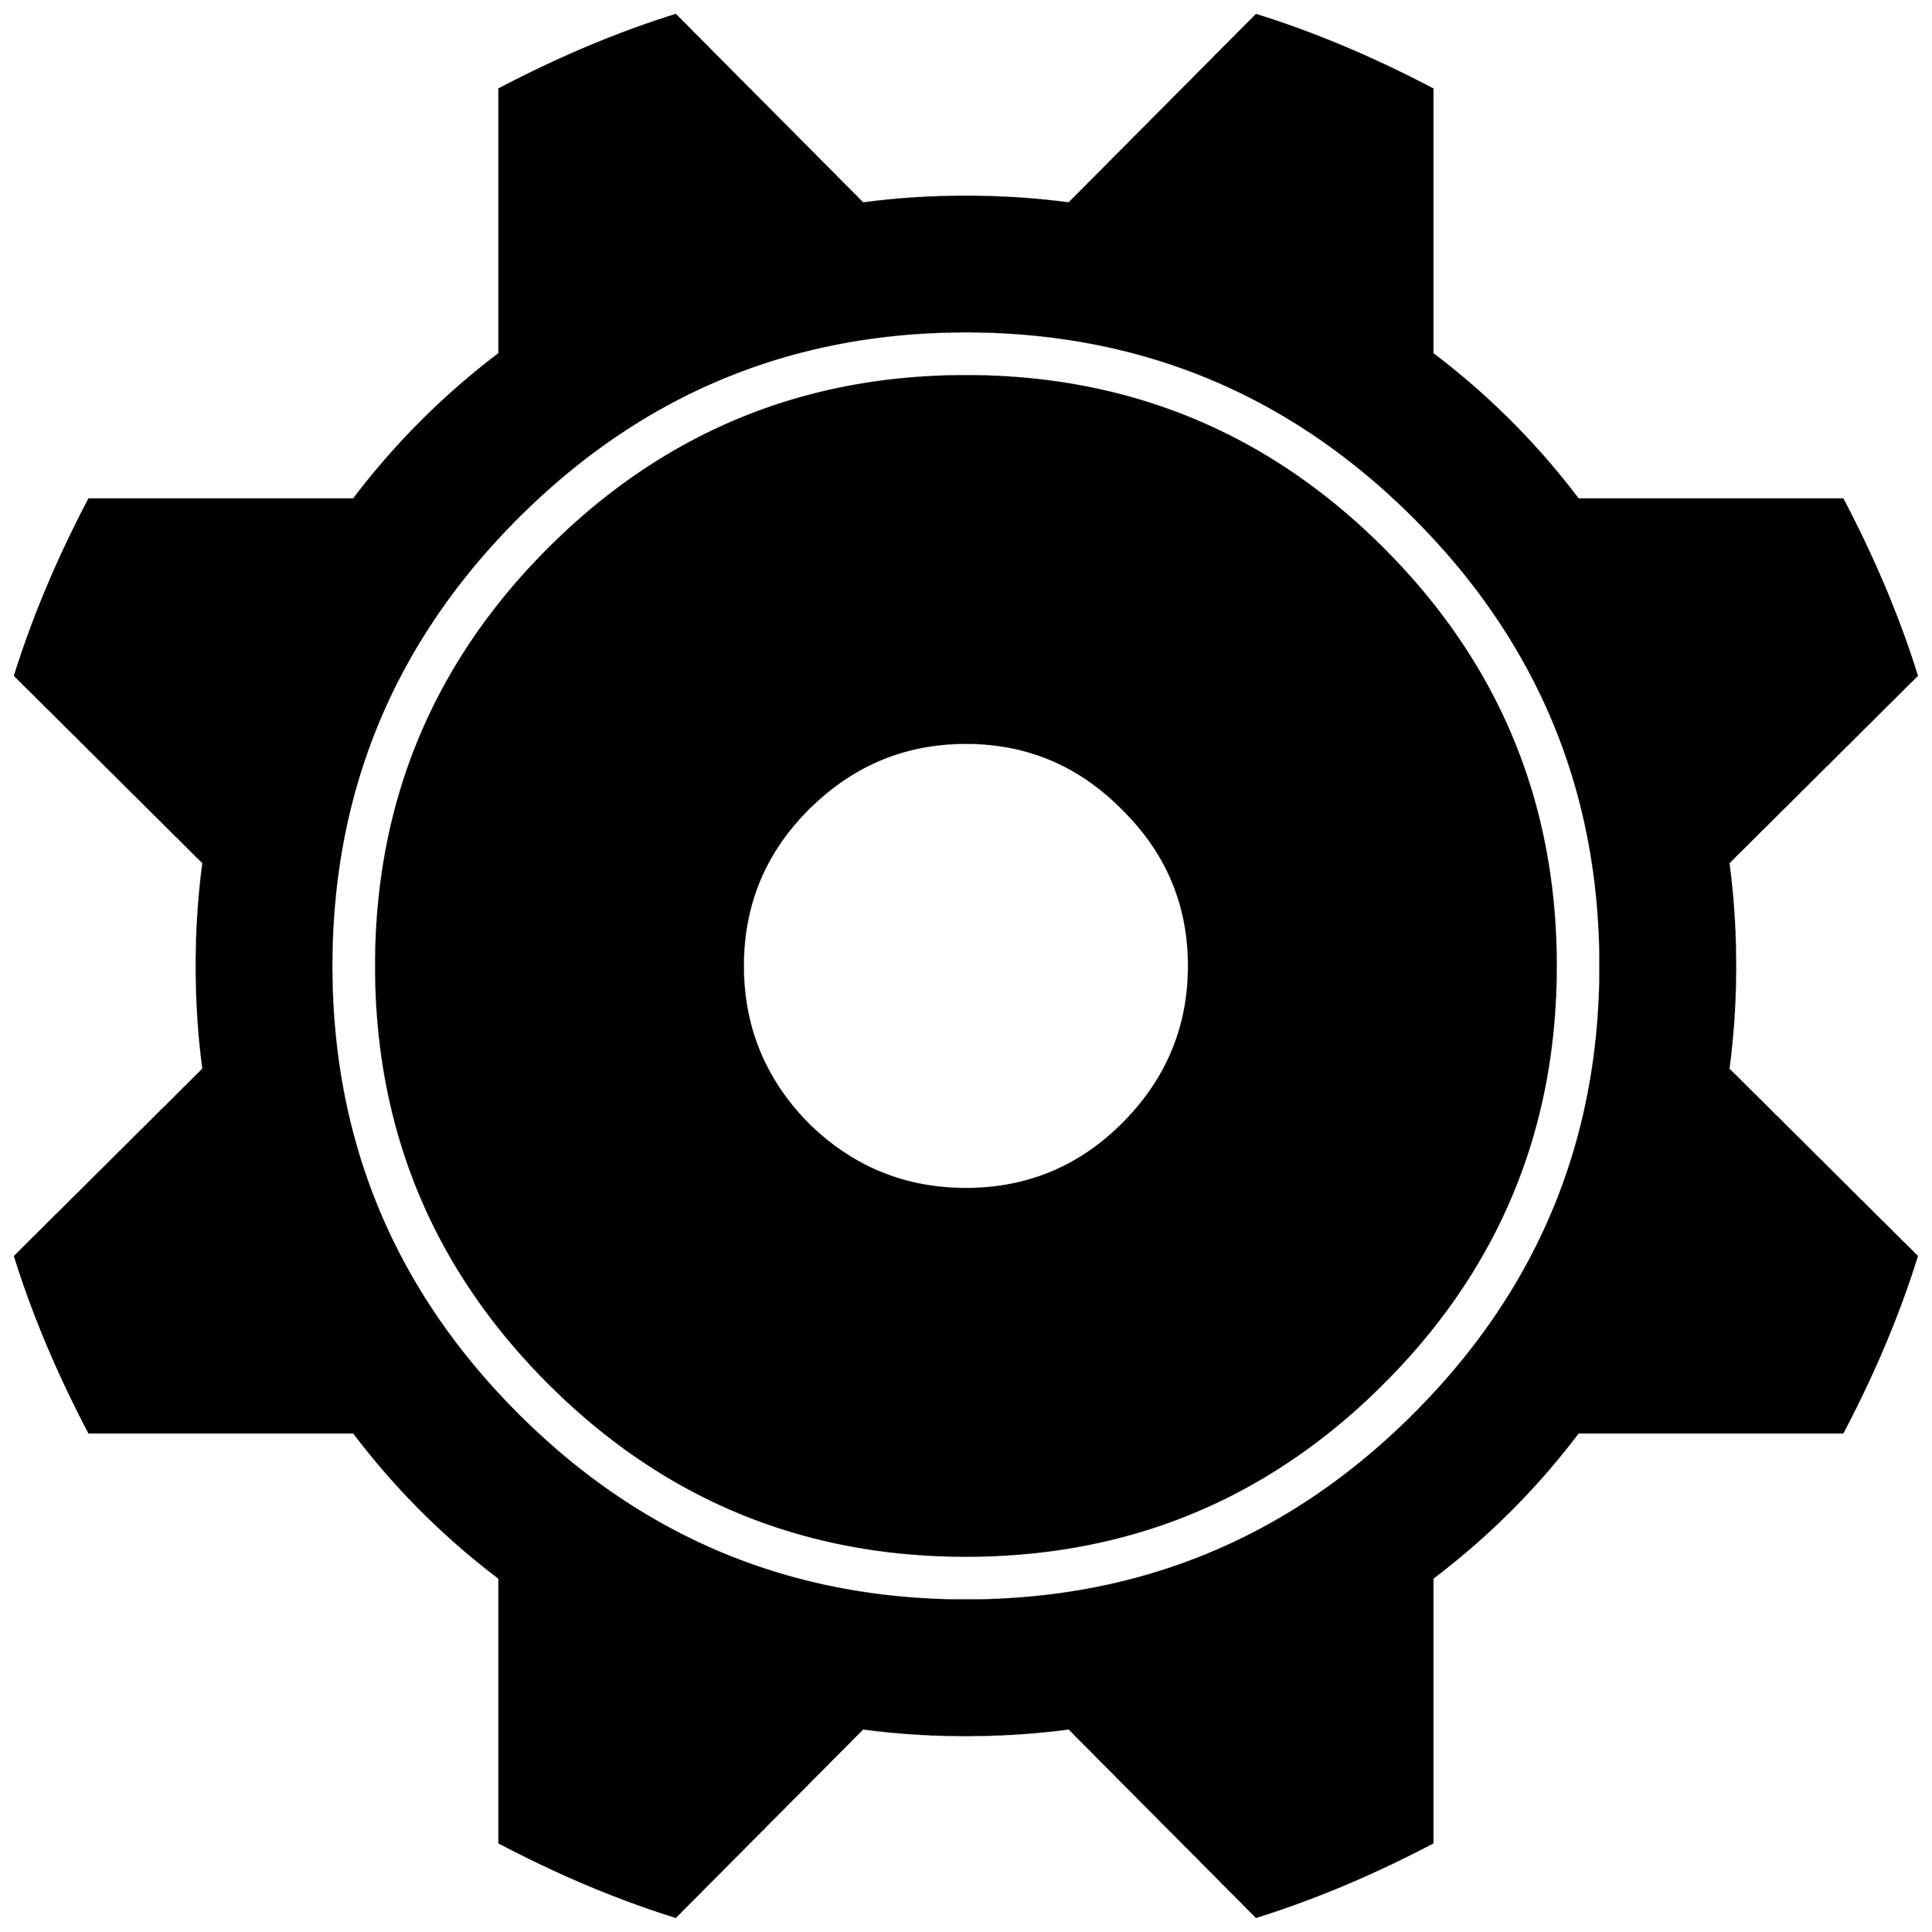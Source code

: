 


\begin{tikzpicture}[y=0.80pt, x=0.80pt, yscale=-1.0, xscale=1.0, inner sep=0pt, outer sep=0pt]
\begin{scope}[shift={(100.0,1706.0)},nonzero rule]
  \path[draw=.,fill=.,line width=1.600pt] (1800.0,-323.0) ..
    controls (1784.0,-271.667) and (1762.0,-219.333) ..
    (1734.0,-166.0) -- (1498.0,-166.0) .. controls
    (1460.667,-116.667) and (1417.333,-73.333) .. (1368.0,-36.0) --
    (1368.0,200.0) .. controls (1314.667,228.0) and (1262.333,250.0)
    .. (1211.0,266.0) -- (1044.0,98.0) .. controls
    (1014.0,102.0) and (983.333,104.0) .. (952.0,104.0) ..
    controls (920.667,104.0) and (890.0,102.0) .. (860.0,98.0) --
    (693.0,266.0) .. controls (641.667,250.0) and (589.333,228.0) ..
    (536.0,200.0) -- (536.0,-36.0) .. controls (486.667,-73.333) and
    (443.333,-116.667) .. (406.0,-166.0) -- (170.0,-166.0) ..
    controls (142.0,-219.333) and (120.0,-271.667) .. (104.0,-323.0)
    -- (272.0,-490.0) .. controls (268.0,-520.0) and
    (266.0,-550.667) .. (266.0,-582.0) .. controls (266.0,-613.333)
    and (268.0,-644.0) .. (272.0,-674.0) -- (104.0,-841.0) ..
    controls (120.0,-892.333) and (142.0,-944.667) .. (170.0,-998.0)
    -- (406.0,-998.0) .. controls (443.333,-1047.333) and
    (486.667,-1090.667) .. (536.0,-1128.0) -- (536.0,-1364.0) ..
    controls (589.333,-1392.0) and (641.667,-1414.0) ..
    (693.0,-1430.0) -- (860.0,-1262.0) .. controls
    (890.0,-1266.0) and (920.667,-1268.0) .. (952.0,-1268.0) ..
    controls (983.333,-1268.0) and (1014.0,-1266.0) ..
    (1044.0,-1262.0) -- (1211.0,-1430.0) .. controls
    (1262.333,-1414.0) and (1314.667,-1392.0) .. (1368.0,-1364.0) --
    (1368.0,-1128.0) .. controls (1417.333,-1090.667) and
    (1460.667,-1047.333) .. (1498.0,-998.0) -- (1734.0,-998.0) ..
    controls (1762.0,-944.667) and (1784.0,-892.333) ..
    (1800.0,-841.0) -- (1632.0,-674.0) .. controls
    (1636.0,-644.0) and (1638.0,-613.333) .. (1638.0,-582.0) ..
    controls (1638.0,-550.667) and (1636.0,-520.0) ..
    (1632.0,-490.0) -- (1800.0,-323.0) -- cycle(1518.0,-582.0)
    .. controls (1518.0,-738.0) and (1462.667,-871.333) ..
    (1352.0,-982.0) .. controls (1241.333,-1092.667) and
    (1108.0,-1148.0) .. (952.0,-1148.0) .. controls
    (796.0,-1148.0) and (662.667,-1092.667) .. (552.0,-982.0) ..
    controls (441.333,-871.333) and (386.0,-738.0) .. (386.0,-582.0)
    .. controls (386.0,-426.0) and (441.333,-292.667) ..
    (552.0,-182.0) .. controls (662.667,-71.333) and (796.0,-16.0)
    .. (952.0,-16.0) .. controls (1108.0,-16.0) and
    (1241.333,-71.333) .. (1352.0,-182.0) .. controls
    (1462.667,-292.667) and (1518.0,-426.0) .. (1518.0,-582.0) --
    cycle(1478.0,-582.0) .. controls (1478.0,-436.667) and
    (1426.667,-312.667) .. (1324.0,-210.0) .. controls
    (1221.333,-107.333) and (1097.333,-56.0) .. (952.0,-56.0) ..
    controls (806.667,-56.0) and (682.667,-107.333) .. (580.0,-210.0)
    .. controls (477.333,-312.667) and (426.0,-436.667) ..
    (426.0,-582.0) .. controls (426.0,-727.333) and (477.333,-851.333)
    .. (580.0,-954.0) .. controls (682.667,-1056.667) and
    (806.667,-1108.0) .. (952.0,-1108.0) .. controls
    (1097.333,-1108.0) and (1221.333,-1056.667) .. (1324.0,-954.0) ..
    controls (1426.667,-851.333) and (1478.0,-727.333) ..
    (1478.0,-582.0) -- cycle(1151.0,-582.0) .. controls
    (1151.0,-636.667) and (1131.333,-683.333) .. (1092.0,-722.0) ..
    controls (1053.333,-761.333) and (1006.667,-781.0) ..
    (952.0,-781.0) .. controls (897.333,-781.0) and (850.333,-761.333)
    .. (811.0,-722.0) .. controls (772.333,-683.333) and
    (753.0,-636.667) .. (753.0,-582.0) .. controls (753.0,-527.333)
    and (772.333,-480.333) .. (811.0,-441.0) .. controls
    (850.333,-402.333) and (897.333,-383.0) .. (952.0,-383.0) ..
    controls (1006.667,-383.0) and (1053.333,-402.333) ..
    (1092.0,-441.0) .. controls (1131.333,-480.333) and
    (1151.0,-527.333) .. (1151.0,-582.0) -- cycle;
\end{scope}

\end{tikzpicture}

